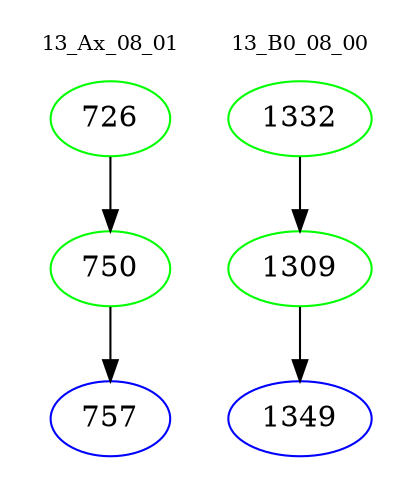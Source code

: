 digraph{
subgraph cluster_0 {
color = white
label = "13_Ax_08_01";
fontsize=10;
T0_726 [label="726", color="green"]
T0_726 -> T0_750 [color="black"]
T0_750 [label="750", color="green"]
T0_750 -> T0_757 [color="black"]
T0_757 [label="757", color="blue"]
}
subgraph cluster_1 {
color = white
label = "13_B0_08_00";
fontsize=10;
T1_1332 [label="1332", color="green"]
T1_1332 -> T1_1309 [color="black"]
T1_1309 [label="1309", color="green"]
T1_1309 -> T1_1349 [color="black"]
T1_1349 [label="1349", color="blue"]
}
}
